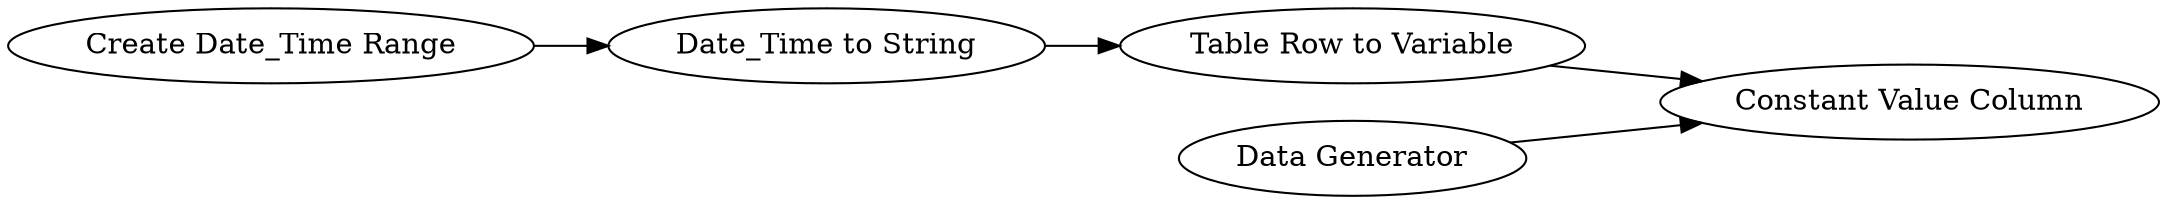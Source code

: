 digraph {
	1 [label="Create Date_Time Range"]
	2 [label="Date_Time to String"]
	3 [label="Constant Value Column"]
	4 [label="Data Generator"]
	6 [label="Table Row to Variable"]
	1 -> 2
	2 -> 6
	4 -> 3
	6 -> 3
	rankdir=LR
}
